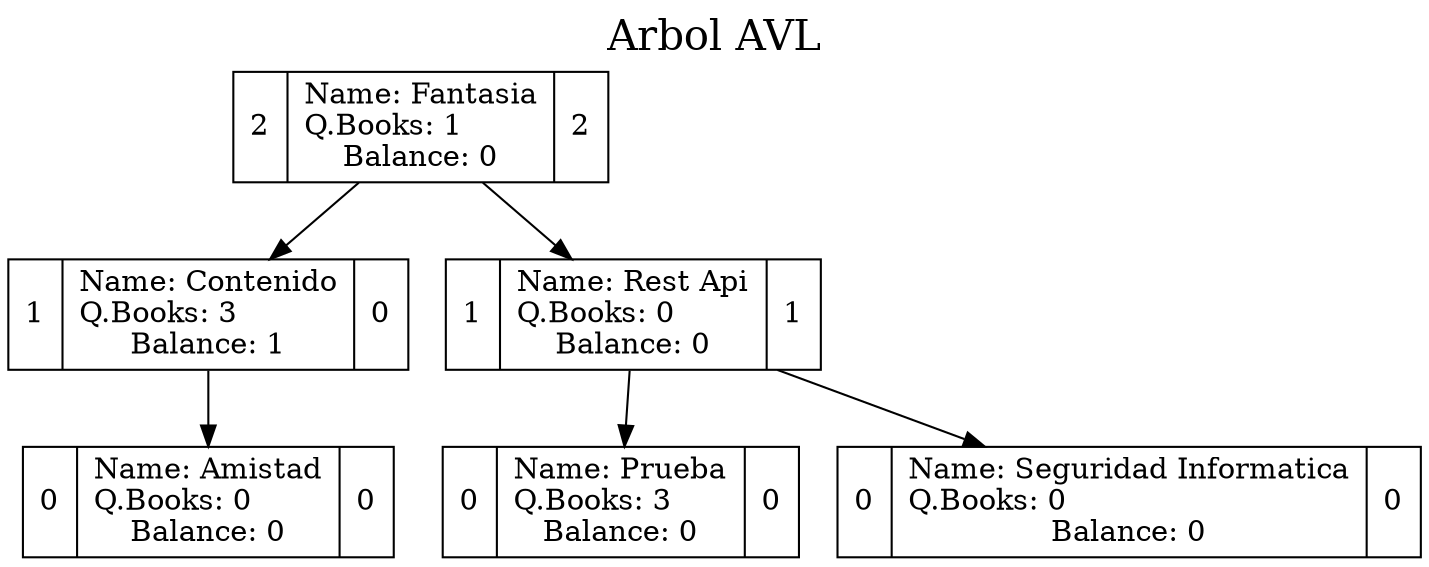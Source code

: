 digraph grafica{
rankdir=TB;graph[label="Arbol AVL", labelloc=t, fontsize=20, compound=true]
node [shape = record, style=filled, fillcolor=white];
nodo3 [ label ="2|Name: Fantasia\lQ.Books: 1\lBalance: 0|2"];
nodo1 [ label ="1|Name: Contenido\lQ.Books: 3\lBalance: 1|0"];
nodo4 [ label ="0|Name: Amistad\lQ.Books: 0\lBalance: 0|0"];
nodo1->nodo4
nodo3->nodo1
nodo5 [ label ="1|Name: Rest Api\lQ.Books: 0\lBalance: 0|1"];
nodo2 [ label ="0|Name: Prueba\lQ.Books: 3\lBalance: 0|0"];
nodo5->nodo2
nodo6 [ label ="0|Name: Seguridad Informatica\lQ.Books: 0\lBalance: 0|0"];
nodo5->nodo6
nodo3->nodo5
}